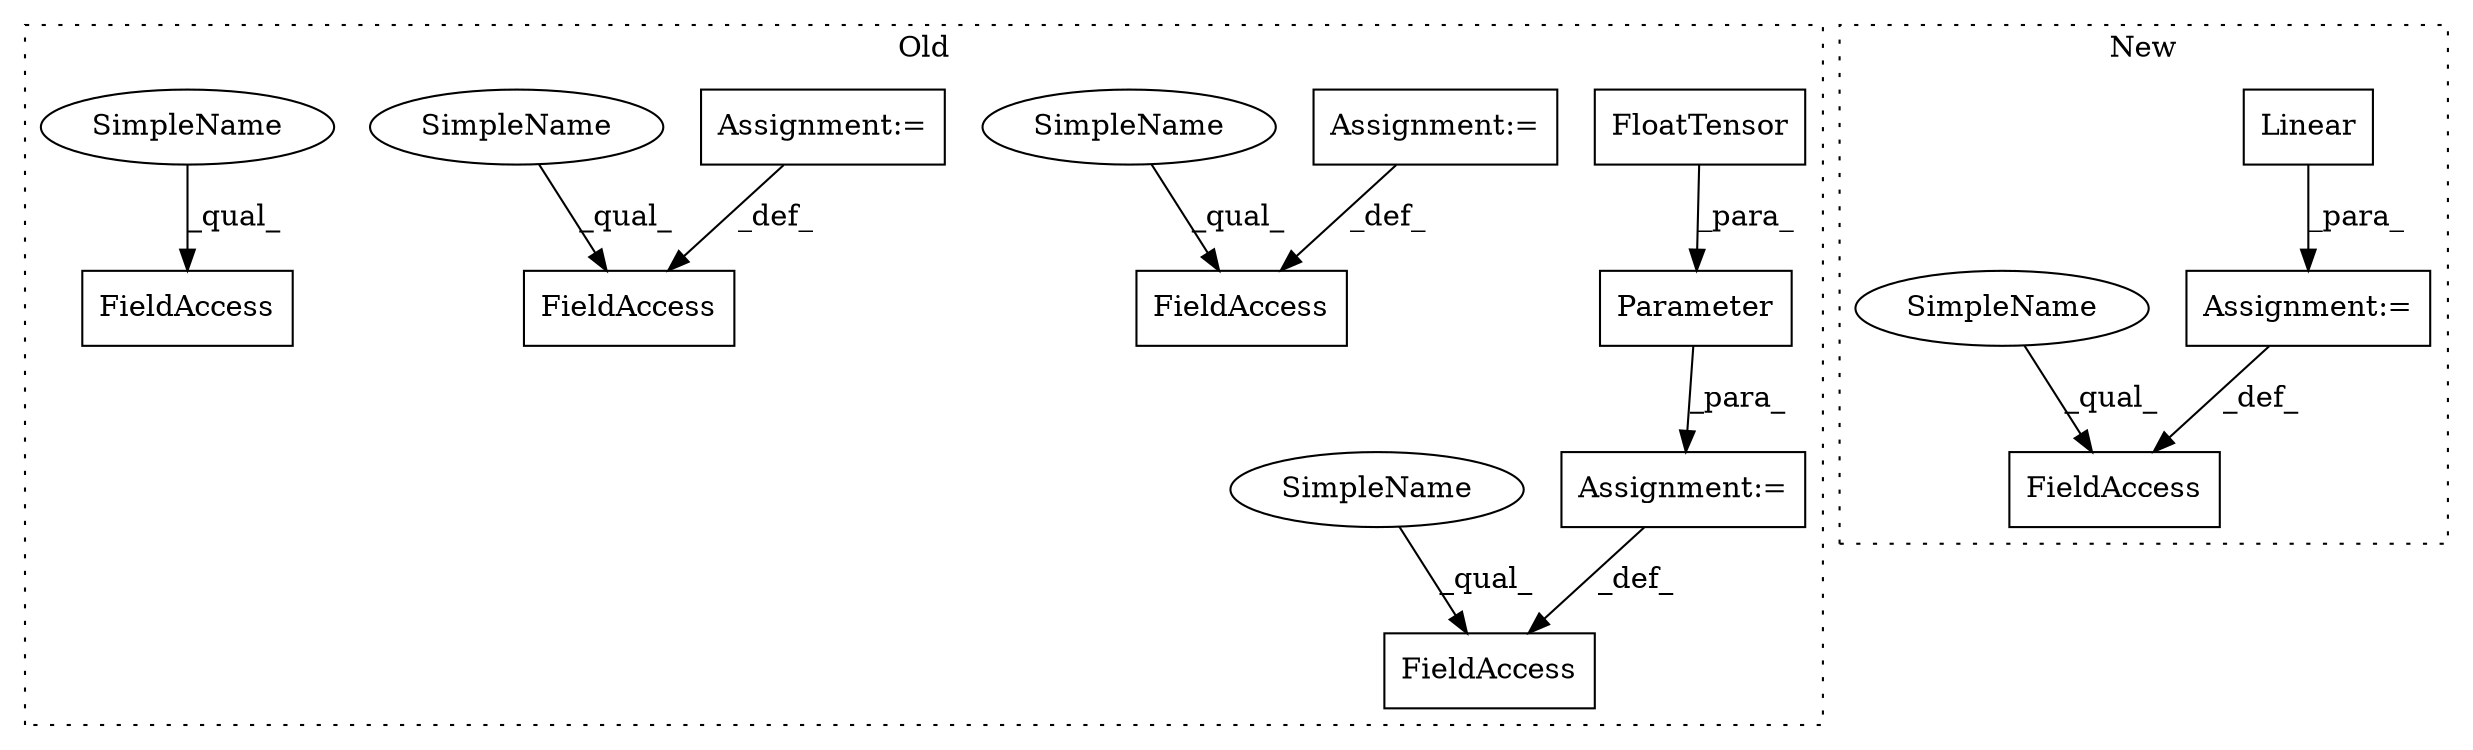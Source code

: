 digraph G {
subgraph cluster0 {
1 [label="FloatTensor" a="32" s="748,810" l="17,2" shape="box"];
3 [label="Parameter" a="32" s="732,812" l="10,1" shape="box"];
5 [label="FieldAccess" a="22" s="717" l="11" shape="box"];
6 [label="FieldAccess" a="22" s="1117" l="11" shape="box"];
7 [label="FieldAccess" a="22" s="861" l="14" shape="box"];
8 [label="Assignment:=" a="7" s="728" l="1" shape="box"];
10 [label="Assignment:=" a="7" s="875" l="1" shape="box"];
11 [label="FieldAccess" a="22" s="903" l="15" shape="box"];
12 [label="Assignment:=" a="7" s="918" l="1" shape="box"];
13 [label="SimpleName" a="42" s="717" l="4" shape="ellipse"];
14 [label="SimpleName" a="42" s="903" l="4" shape="ellipse"];
15 [label="SimpleName" a="42" s="861" l="4" shape="ellipse"];
16 [label="SimpleName" a="42" s="1117" l="4" shape="ellipse"];
label = "Old";
style="dotted";
}
subgraph cluster1 {
2 [label="Linear" a="32" s="1084,1124" l="7,1" shape="box"];
4 [label="FieldAccess" a="22" s="1067" l="13" shape="box"];
9 [label="Assignment:=" a="7" s="1080" l="1" shape="box"];
17 [label="SimpleName" a="42" s="1067" l="4" shape="ellipse"];
label = "New";
style="dotted";
}
1 -> 3 [label="_para_"];
2 -> 9 [label="_para_"];
3 -> 8 [label="_para_"];
8 -> 5 [label="_def_"];
9 -> 4 [label="_def_"];
10 -> 7 [label="_def_"];
12 -> 11 [label="_def_"];
13 -> 5 [label="_qual_"];
14 -> 11 [label="_qual_"];
15 -> 7 [label="_qual_"];
16 -> 6 [label="_qual_"];
17 -> 4 [label="_qual_"];
}